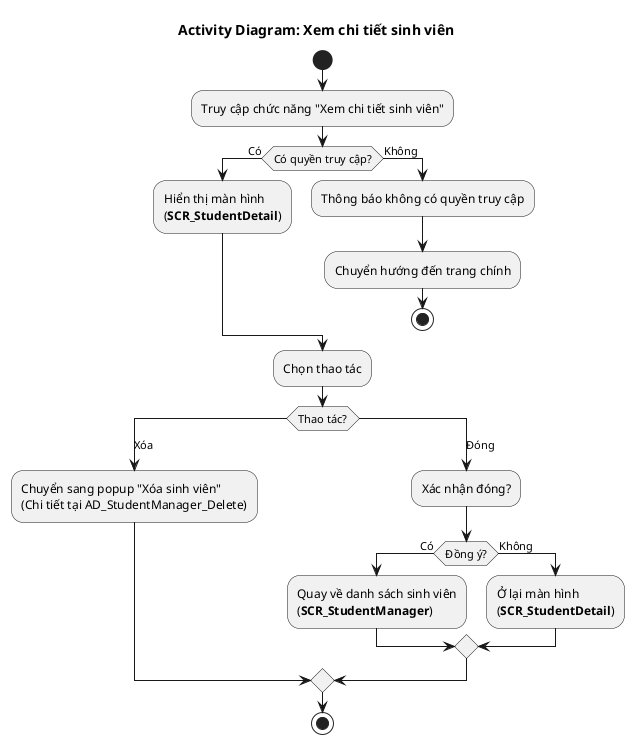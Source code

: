 @startuml AD_StudentManager_Detail
!pragma layout smetana
title Activity Diagram: Xem chi tiết sinh viên

start
:Truy cập chức năng "Xem chi tiết sinh viên";
if (Có quyền truy cập?) then (Có)
    :Hiển thị màn hình\n(**SCR_StudentDetail**);
else (Không)
  :Thông báo không có quyền truy cập;
  :Chuyển hướng đến trang chính;
  stop
endif
  :Chọn thao tác;

  switch (Thao tác?)
    case (Xóa)
      :Chuyển sang popup "Xóa sinh viên"
      (Chi tiết tại AD_StudentManager_Delete);

    case (Đóng)
      :Xác nhận đóng?;
      if (Đồng ý?) then (Có)
        :Quay về danh sách sinh viên\n(**SCR_StudentManager**);
      else (Không)
        :Ở lại màn hình\n(**SCR_StudentDetail**);
      endif
  endswitch
  stop
@enduml
